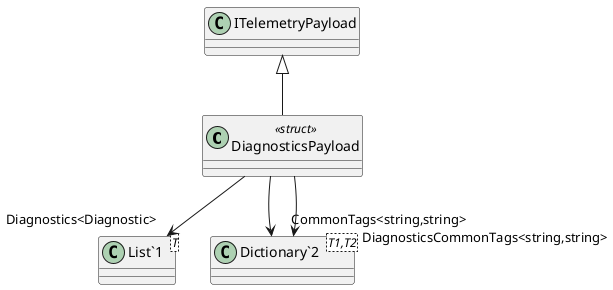 @startuml
class DiagnosticsPayload <<struct>> {
}
class "List`1"<T> {
}
class "Dictionary`2"<T1,T2> {
}
ITelemetryPayload <|-- DiagnosticsPayload
DiagnosticsPayload --> "Diagnostics<Diagnostic>" "List`1"
DiagnosticsPayload --> "CommonTags<string,string>" "Dictionary`2"
DiagnosticsPayload --> "DiagnosticsCommonTags<string,string>" "Dictionary`2"
@enduml
